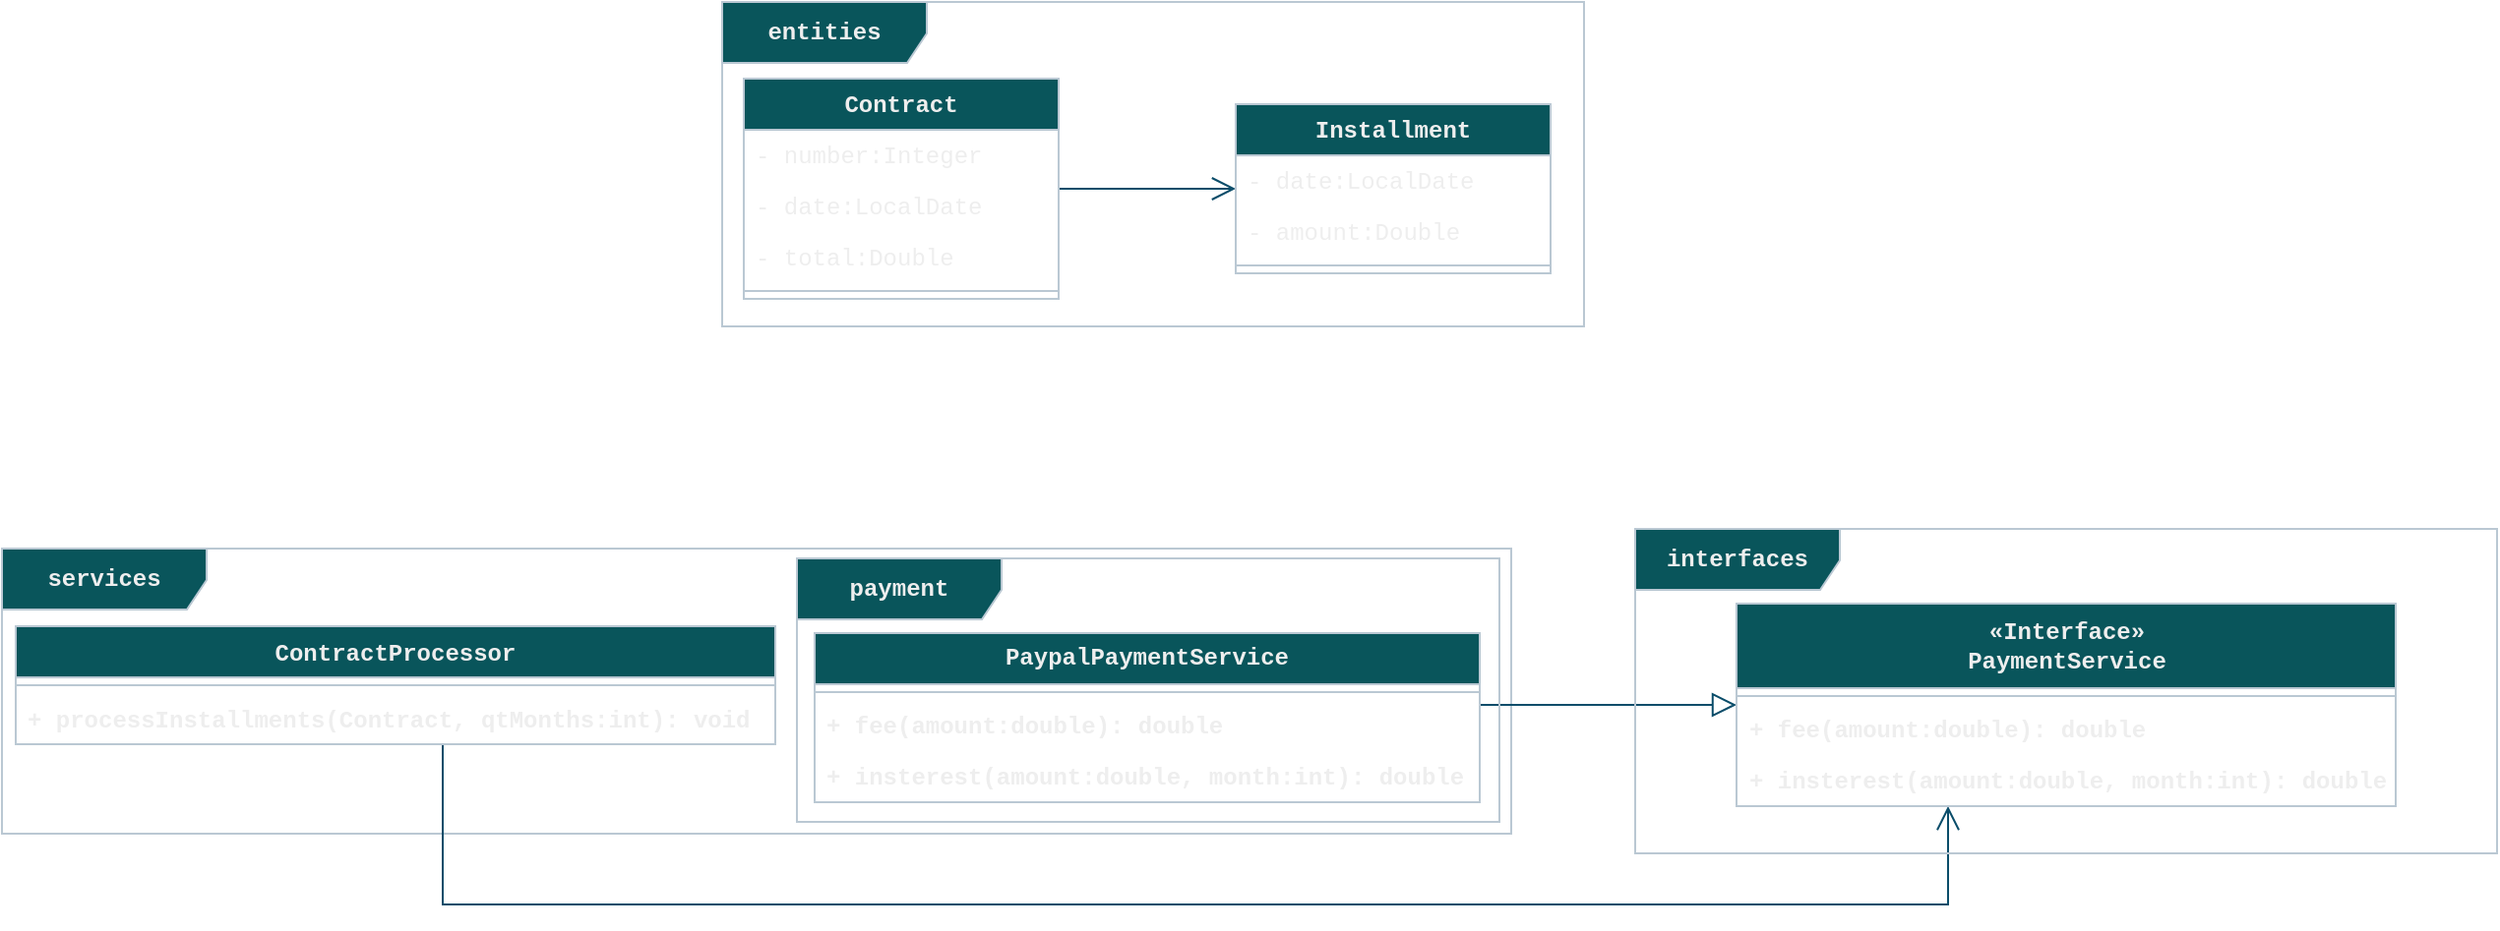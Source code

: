 <mxfile version="24.0.4" type="device">
  <diagram name="PRJ11" id="bcD2LdSix-8SxdaO5_wZ">
    <mxGraphModel dx="1714" dy="637" grid="0" gridSize="10" guides="1" tooltips="1" connect="1" arrows="1" fold="1" page="0" pageScale="1" pageWidth="827" pageHeight="1169" math="0" shadow="0">
      <root>
        <mxCell id="0" />
        <mxCell id="1" parent="0" />
        <mxCell id="0W-4UYzcIwwv0_ICQPqD-37" value="services" style="shape=umlFrame;whiteSpace=wrap;html=1;pointerEvents=0;strokeColor=#BAC8D3;align=center;verticalAlign=middle;fontFamily=Courier New;fontSize=12;fontColor=#EEEEEE;fontStyle=1;labelBackgroundColor=none;fillColor=#09555B;width=104;height=31;" vertex="1" parent="1">
          <mxGeometry x="5" y="727" width="767" height="145" as="geometry" />
        </mxCell>
        <mxCell id="0W-4UYzcIwwv0_ICQPqD-17" value="" style="edgeStyle=orthogonalEdgeStyle;rounded=0;orthogonalLoop=1;jettySize=auto;html=1;strokeColor=#0B4D6A;fontFamily=Courier New;fontSize=12;fontColor=#EEEEEE;fontStyle=1;labelBackgroundColor=none;endArrow=open;endFill=0;endSize=10;startSize=10;" edge="1" parent="1" source="0W-4UYzcIwwv0_ICQPqD-1" target="0W-4UYzcIwwv0_ICQPqD-12">
          <mxGeometry relative="1" as="geometry" />
        </mxCell>
        <mxCell id="0W-4UYzcIwwv0_ICQPqD-1" value="Contract" style="swimlane;fontStyle=1;align=center;verticalAlign=top;childLayout=stackLayout;horizontal=1;startSize=26;horizontalStack=0;resizeParent=1;resizeParentMax=0;resizeLast=0;collapsible=1;marginBottom=0;whiteSpace=wrap;html=1;strokeColor=#BAC8D3;fontColor=#EEEEEE;fillColor=#09555B;labelBackgroundColor=none;fontFamily=Courier New;" vertex="1" parent="1">
          <mxGeometry x="382" y="488" width="160" height="112" as="geometry" />
        </mxCell>
        <mxCell id="0W-4UYzcIwwv0_ICQPqD-9" value="- number:Integer" style="text;strokeColor=none;fillColor=none;align=left;verticalAlign=top;spacingLeft=4;spacingRight=4;overflow=hidden;rotatable=0;points=[[0,0.5],[1,0.5]];portConstraint=eastwest;whiteSpace=wrap;html=1;fontColor=#EEEEEE;labelBackgroundColor=none;fontFamily=Courier New;" vertex="1" parent="0W-4UYzcIwwv0_ICQPqD-1">
          <mxGeometry y="26" width="160" height="26" as="geometry" />
        </mxCell>
        <mxCell id="0W-4UYzcIwwv0_ICQPqD-2" value="- date:LocalDate" style="text;strokeColor=none;fillColor=none;align=left;verticalAlign=top;spacingLeft=4;spacingRight=4;overflow=hidden;rotatable=0;points=[[0,0.5],[1,0.5]];portConstraint=eastwest;whiteSpace=wrap;html=1;fontColor=#EEEEEE;labelBackgroundColor=none;fontFamily=Courier New;" vertex="1" parent="0W-4UYzcIwwv0_ICQPqD-1">
          <mxGeometry y="52" width="160" height="26" as="geometry" />
        </mxCell>
        <mxCell id="0W-4UYzcIwwv0_ICQPqD-10" value="- total:Double" style="text;strokeColor=none;fillColor=none;align=left;verticalAlign=top;spacingLeft=4;spacingRight=4;overflow=hidden;rotatable=0;points=[[0,0.5],[1,0.5]];portConstraint=eastwest;whiteSpace=wrap;html=1;fontColor=#EEEEEE;labelBackgroundColor=none;fontFamily=Courier New;" vertex="1" parent="0W-4UYzcIwwv0_ICQPqD-1">
          <mxGeometry y="78" width="160" height="26" as="geometry" />
        </mxCell>
        <mxCell id="0W-4UYzcIwwv0_ICQPqD-3" value="" style="line;strokeWidth=1;fillColor=none;align=left;verticalAlign=middle;spacingTop=-1;spacingLeft=3;spacingRight=3;rotatable=0;labelPosition=right;points=[];portConstraint=eastwest;strokeColor=#BAC8D3;fontColor=#EEEEEE;labelBackgroundColor=none;fontFamily=Courier New;" vertex="1" parent="0W-4UYzcIwwv0_ICQPqD-1">
          <mxGeometry y="104" width="160" height="8" as="geometry" />
        </mxCell>
        <mxCell id="0W-4UYzcIwwv0_ICQPqD-12" value="Installment" style="swimlane;fontStyle=1;align=center;verticalAlign=top;childLayout=stackLayout;horizontal=1;startSize=26;horizontalStack=0;resizeParent=1;resizeParentMax=0;resizeLast=0;collapsible=1;marginBottom=0;whiteSpace=wrap;html=1;strokeColor=#BAC8D3;fontColor=#EEEEEE;fillColor=#09555B;labelBackgroundColor=none;fontFamily=Courier New;" vertex="1" parent="1">
          <mxGeometry x="632" y="501" width="160" height="86" as="geometry" />
        </mxCell>
        <mxCell id="0W-4UYzcIwwv0_ICQPqD-14" value="- date:LocalDate" style="text;strokeColor=none;fillColor=none;align=left;verticalAlign=top;spacingLeft=4;spacingRight=4;overflow=hidden;rotatable=0;points=[[0,0.5],[1,0.5]];portConstraint=eastwest;whiteSpace=wrap;html=1;fontColor=#EEEEEE;labelBackgroundColor=none;fontFamily=Courier New;" vertex="1" parent="0W-4UYzcIwwv0_ICQPqD-12">
          <mxGeometry y="26" width="160" height="26" as="geometry" />
        </mxCell>
        <mxCell id="0W-4UYzcIwwv0_ICQPqD-15" value="- amount:Double" style="text;strokeColor=none;fillColor=none;align=left;verticalAlign=top;spacingLeft=4;spacingRight=4;overflow=hidden;rotatable=0;points=[[0,0.5],[1,0.5]];portConstraint=eastwest;whiteSpace=wrap;html=1;fontColor=#EEEEEE;labelBackgroundColor=none;fontFamily=Courier New;" vertex="1" parent="0W-4UYzcIwwv0_ICQPqD-12">
          <mxGeometry y="52" width="160" height="26" as="geometry" />
        </mxCell>
        <mxCell id="0W-4UYzcIwwv0_ICQPqD-16" value="" style="line;strokeWidth=1;fillColor=none;align=left;verticalAlign=middle;spacingTop=-1;spacingLeft=3;spacingRight=3;rotatable=0;labelPosition=right;points=[];portConstraint=eastwest;strokeColor=#BAC8D3;fontColor=#EEEEEE;labelBackgroundColor=none;fontFamily=Courier New;" vertex="1" parent="0W-4UYzcIwwv0_ICQPqD-12">
          <mxGeometry y="78" width="160" height="8" as="geometry" />
        </mxCell>
        <mxCell id="0W-4UYzcIwwv0_ICQPqD-29" style="edgeStyle=orthogonalEdgeStyle;rounded=0;orthogonalLoop=1;jettySize=auto;html=1;strokeColor=#0B4D6A;align=center;verticalAlign=middle;fontFamily=Courier New;fontSize=12;fontColor=#EEEEEE;fontStyle=1;labelBackgroundColor=none;startSize=10;endArrow=open;endFill=0;endSize=10;" edge="1" parent="1" source="0W-4UYzcIwwv0_ICQPqD-18" target="0W-4UYzcIwwv0_ICQPqD-22">
          <mxGeometry relative="1" as="geometry">
            <Array as="points">
              <mxPoint x="229" y="908" />
              <mxPoint x="994" y="908" />
            </Array>
          </mxGeometry>
        </mxCell>
        <mxCell id="0W-4UYzcIwwv0_ICQPqD-18" value="ContractProcessor" style="swimlane;fontStyle=1;align=center;verticalAlign=top;childLayout=stackLayout;horizontal=1;startSize=26;horizontalStack=0;resizeParent=1;resizeParentMax=0;resizeLast=0;collapsible=1;marginBottom=0;whiteSpace=wrap;html=1;strokeColor=#BAC8D3;fontFamily=Courier New;fontSize=12;fontColor=#EEEEEE;labelBackgroundColor=none;fillColor=#09555B;" vertex="1" parent="1">
          <mxGeometry x="12" y="766.5" width="386" height="60" as="geometry" />
        </mxCell>
        <mxCell id="0W-4UYzcIwwv0_ICQPqD-20" value="" style="line;strokeWidth=1;fillColor=none;align=left;verticalAlign=middle;spacingTop=-1;spacingLeft=3;spacingRight=3;rotatable=0;labelPosition=right;points=[];portConstraint=eastwest;strokeColor=inherit;fontFamily=Courier New;fontSize=12;fontColor=#EEEEEE;fontStyle=1;labelBackgroundColor=none;" vertex="1" parent="0W-4UYzcIwwv0_ICQPqD-18">
          <mxGeometry y="26" width="386" height="8" as="geometry" />
        </mxCell>
        <mxCell id="0W-4UYzcIwwv0_ICQPqD-21" value="+ processInstallments(Contract, qtMonths:int): void" style="text;strokeColor=none;fillColor=none;align=left;verticalAlign=top;spacingLeft=4;spacingRight=4;overflow=hidden;rotatable=0;points=[[0,0.5],[1,0.5]];portConstraint=eastwest;whiteSpace=wrap;html=1;fontFamily=Courier New;fontSize=12;fontColor=#EEEEEE;fontStyle=1;labelBackgroundColor=none;" vertex="1" parent="0W-4UYzcIwwv0_ICQPqD-18">
          <mxGeometry y="34" width="386" height="26" as="geometry" />
        </mxCell>
        <mxCell id="0W-4UYzcIwwv0_ICQPqD-34" value="" style="edgeStyle=orthogonalEdgeStyle;rounded=0;orthogonalLoop=1;jettySize=auto;html=1;strokeColor=#0B4D6A;align=center;verticalAlign=middle;fontFamily=Courier New;fontSize=12;fontColor=#EEEEEE;fontStyle=1;labelBackgroundColor=none;startSize=10;endArrow=none;endFill=0;endSize=10;startArrow=block;startFill=0;" edge="1" parent="1" source="0W-4UYzcIwwv0_ICQPqD-22" target="0W-4UYzcIwwv0_ICQPqD-30">
          <mxGeometry relative="1" as="geometry">
            <Array as="points">
              <mxPoint x="908" y="796" />
              <mxPoint x="908" y="796" />
            </Array>
          </mxGeometry>
        </mxCell>
        <mxCell id="0W-4UYzcIwwv0_ICQPqD-22" value="«Interface»&lt;div&gt;PaymentService&lt;/div&gt;" style="swimlane;fontStyle=1;align=center;verticalAlign=middle;childLayout=stackLayout;horizontal=1;startSize=43;horizontalStack=0;resizeParent=1;resizeParentMax=0;resizeLast=0;collapsible=1;marginBottom=0;whiteSpace=wrap;html=1;strokeColor=#BAC8D3;fontFamily=Courier New;fontSize=12;fontColor=#EEEEEE;labelBackgroundColor=none;fillColor=#09555B;" vertex="1" parent="1">
          <mxGeometry x="886.5" y="755" width="335" height="103" as="geometry" />
        </mxCell>
        <mxCell id="0W-4UYzcIwwv0_ICQPqD-24" value="" style="line;strokeWidth=1;fillColor=none;align=left;verticalAlign=middle;spacingTop=-1;spacingLeft=3;spacingRight=3;rotatable=0;labelPosition=right;points=[];portConstraint=eastwest;strokeColor=inherit;fontFamily=Courier New;fontSize=12;fontColor=#EEEEEE;fontStyle=1;labelBackgroundColor=none;" vertex="1" parent="0W-4UYzcIwwv0_ICQPqD-22">
          <mxGeometry y="43" width="335" height="8" as="geometry" />
        </mxCell>
        <mxCell id="0W-4UYzcIwwv0_ICQPqD-25" value="+ fee(amount:double): double" style="text;strokeColor=none;fillColor=none;align=left;verticalAlign=top;spacingLeft=4;spacingRight=4;overflow=hidden;rotatable=0;points=[[0,0.5],[1,0.5]];portConstraint=eastwest;whiteSpace=wrap;html=1;fontFamily=Courier New;fontSize=12;fontColor=#EEEEEE;fontStyle=1;labelBackgroundColor=none;" vertex="1" parent="0W-4UYzcIwwv0_ICQPqD-22">
          <mxGeometry y="51" width="335" height="26" as="geometry" />
        </mxCell>
        <mxCell id="0W-4UYzcIwwv0_ICQPqD-28" value="+ insterest(amount:double, month:int): double" style="text;strokeColor=none;fillColor=none;align=left;verticalAlign=top;spacingLeft=4;spacingRight=4;overflow=hidden;rotatable=0;points=[[0,0.5],[1,0.5]];portConstraint=eastwest;whiteSpace=wrap;html=1;fontFamily=Courier New;fontSize=12;fontColor=#EEEEEE;fontStyle=1;labelBackgroundColor=none;" vertex="1" parent="0W-4UYzcIwwv0_ICQPqD-22">
          <mxGeometry y="77" width="335" height="26" as="geometry" />
        </mxCell>
        <mxCell id="0W-4UYzcIwwv0_ICQPqD-30" value="PaypalPaymentService" style="swimlane;fontStyle=1;align=center;verticalAlign=middle;childLayout=stackLayout;horizontal=1;startSize=26;horizontalStack=0;resizeParent=1;resizeParentMax=0;resizeLast=0;collapsible=1;marginBottom=0;whiteSpace=wrap;html=1;strokeColor=#BAC8D3;fontFamily=Courier New;fontSize=12;fontColor=#EEEEEE;labelBackgroundColor=none;fillColor=#09555B;" vertex="1" parent="1">
          <mxGeometry x="418" y="770" width="338" height="86" as="geometry" />
        </mxCell>
        <mxCell id="0W-4UYzcIwwv0_ICQPqD-31" value="" style="line;strokeWidth=1;fillColor=none;align=left;verticalAlign=middle;spacingTop=-1;spacingLeft=3;spacingRight=3;rotatable=0;labelPosition=right;points=[];portConstraint=eastwest;strokeColor=inherit;fontFamily=Courier New;fontSize=12;fontColor=#EEEEEE;fontStyle=1;labelBackgroundColor=none;" vertex="1" parent="0W-4UYzcIwwv0_ICQPqD-30">
          <mxGeometry y="26" width="338" height="8" as="geometry" />
        </mxCell>
        <mxCell id="0W-4UYzcIwwv0_ICQPqD-32" value="+ fee(amount:double): double" style="text;strokeColor=none;fillColor=none;align=left;verticalAlign=top;spacingLeft=4;spacingRight=4;overflow=hidden;rotatable=0;points=[[0,0.5],[1,0.5]];portConstraint=eastwest;whiteSpace=wrap;html=1;fontFamily=Courier New;fontSize=12;fontColor=#EEEEEE;fontStyle=1;labelBackgroundColor=none;" vertex="1" parent="0W-4UYzcIwwv0_ICQPqD-30">
          <mxGeometry y="34" width="338" height="26" as="geometry" />
        </mxCell>
        <mxCell id="0W-4UYzcIwwv0_ICQPqD-33" value="+ insterest(amount:double, month:int): double" style="text;strokeColor=none;fillColor=none;align=left;verticalAlign=top;spacingLeft=4;spacingRight=4;overflow=hidden;rotatable=0;points=[[0,0.5],[1,0.5]];portConstraint=eastwest;whiteSpace=wrap;html=1;fontFamily=Courier New;fontSize=12;fontColor=#EEEEEE;fontStyle=1;labelBackgroundColor=none;" vertex="1" parent="0W-4UYzcIwwv0_ICQPqD-30">
          <mxGeometry y="60" width="338" height="26" as="geometry" />
        </mxCell>
        <mxCell id="0W-4UYzcIwwv0_ICQPqD-36" value="entities" style="shape=umlFrame;whiteSpace=wrap;html=1;pointerEvents=0;strokeColor=#BAC8D3;align=center;verticalAlign=middle;fontFamily=Courier New;fontSize=12;fontColor=#EEEEEE;fontStyle=1;labelBackgroundColor=none;fillColor=#09555B;width=104;height=31;" vertex="1" parent="1">
          <mxGeometry x="371" y="449" width="438" height="165" as="geometry" />
        </mxCell>
        <mxCell id="0W-4UYzcIwwv0_ICQPqD-38" value="payment" style="shape=umlFrame;whiteSpace=wrap;html=1;pointerEvents=0;strokeColor=#BAC8D3;align=center;verticalAlign=middle;fontFamily=Courier New;fontSize=12;fontColor=#EEEEEE;fontStyle=1;labelBackgroundColor=none;fillColor=#09555B;width=104;height=31;" vertex="1" parent="1">
          <mxGeometry x="409" y="732" width="357" height="134" as="geometry" />
        </mxCell>
        <mxCell id="0W-4UYzcIwwv0_ICQPqD-39" value="interfaces" style="shape=umlFrame;whiteSpace=wrap;html=1;pointerEvents=0;strokeColor=#BAC8D3;align=center;verticalAlign=middle;fontFamily=Courier New;fontSize=12;fontColor=#EEEEEE;fontStyle=1;labelBackgroundColor=none;fillColor=#09555B;width=104;height=31;" vertex="1" parent="1">
          <mxGeometry x="835" y="717" width="438" height="165" as="geometry" />
        </mxCell>
      </root>
    </mxGraphModel>
  </diagram>
</mxfile>
